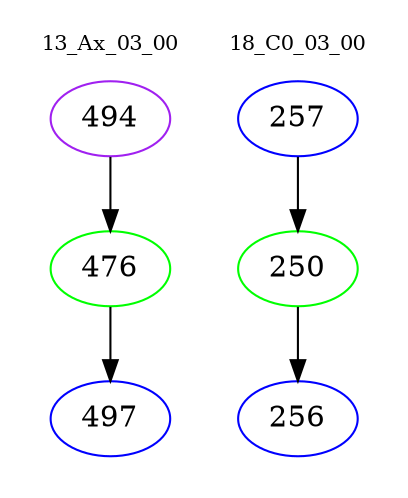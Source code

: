 digraph{
subgraph cluster_0 {
color = white
label = "13_Ax_03_00";
fontsize=10;
T0_494 [label="494", color="purple"]
T0_494 -> T0_476 [color="black"]
T0_476 [label="476", color="green"]
T0_476 -> T0_497 [color="black"]
T0_497 [label="497", color="blue"]
}
subgraph cluster_1 {
color = white
label = "18_C0_03_00";
fontsize=10;
T1_257 [label="257", color="blue"]
T1_257 -> T1_250 [color="black"]
T1_250 [label="250", color="green"]
T1_250 -> T1_256 [color="black"]
T1_256 [label="256", color="blue"]
}
}
